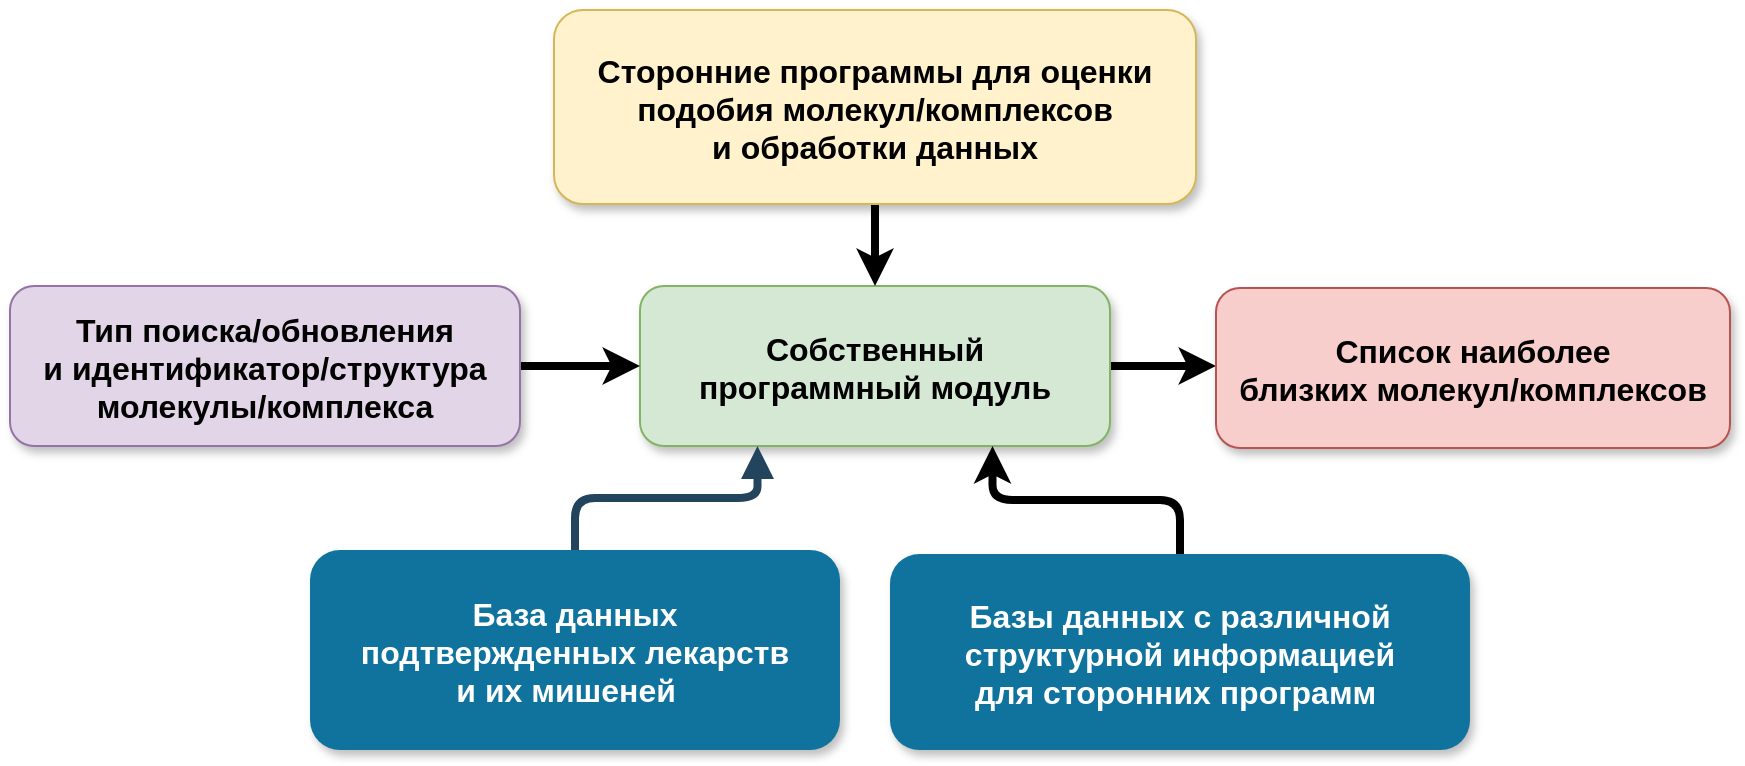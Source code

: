 <mxfile version="10.8.0" type="device"><diagram name="Page-1" id="97916047-d0de-89f5-080d-49f4d83e522f"><mxGraphModel dx="807" dy="2383.5" grid="1" gridSize="10" guides="1" tooltips="1" connect="1" arrows="1" fold="1" page="1" pageScale="1.5" pageWidth="827" pageHeight="1169" background="#ffffff" math="0" shadow="0"><root><mxCell id="0"/><mxCell id="1" parent="0"/><mxCell id="2" value="База данных &#10;подтвержденных лекарств&#10;и их мишеней  " style="rounded=1;fillColor=#10739E;strokeColor=none;shadow=1;gradientColor=none;fontStyle=1;fontColor=#FFFFFF;fontSize=16;" parent="1" vertex="1"><mxGeometry x="300" y="250" width="265" height="100" as="geometry"/></mxCell><mxCell id="Dx3jGwXq0CAL3oQUuQjb-63" value="" style="edgeStyle=elbowEdgeStyle;rounded=1;orthogonalLoop=1;jettySize=auto;elbow=vertical;html=1;strokeWidth=4;" parent="1" target="Dx3jGwXq0CAL3oQUuQjb-62" edge="1"><mxGeometry relative="1" as="geometry"><mxPoint x="643" y="158" as="sourcePoint"/></mxGeometry></mxCell><mxCell id="3" value="Собственный&#10;программный модуль" style="rounded=1;fillColor=#d5e8d4;strokeColor=#82b366;shadow=1;fontStyle=1;fontSize=16;" parent="1" vertex="1"><mxGeometry x="465" y="118" width="235" height="80" as="geometry"/></mxCell><mxCell id="Dx3jGwXq0CAL3oQUuQjb-61" value="" style="edgeStyle=elbowEdgeStyle;rounded=1;orthogonalLoop=1;jettySize=auto;elbow=vertical;html=1;strokeWidth=4;" parent="1" source="4" target="3" edge="1"><mxGeometry relative="1" as="geometry"/></mxCell><mxCell id="4" value="&#10;Тип поиска/обновления&#10;и идентификатор/структура&#10;молекулы/комплекса&#10;" style="rounded=1;fillColor=#e1d5e7;strokeColor=#9673a6;shadow=1;fontStyle=1;fontSize=16;" parent="1" vertex="1"><mxGeometry x="150" y="118" width="255" height="80" as="geometry"/></mxCell><mxCell id="29" value="" style="edgeStyle=elbowEdgeStyle;elbow=vertical;strokeWidth=4;endArrow=block;endFill=1;fontStyle=1;strokeColor=#23445D;entryX=0.25;entryY=1;entryDx=0;entryDy=0;exitX=0.5;exitY=0;exitDx=0;exitDy=0;" parent="1" source="2" target="3" edge="1"><mxGeometry x="-50" y="123.5" width="100" height="100" as="geometry"><mxPoint x="450" y="250" as="sourcePoint"/><mxPoint x="529" y="190" as="targetPoint"/><Array as="points"/></mxGeometry></mxCell><mxCell id="Dx3jGwXq0CAL3oQUuQjb-58" style="edgeStyle=elbowEdgeStyle;rounded=1;orthogonalLoop=1;jettySize=auto;html=1;strokeWidth=4;elbow=vertical;exitX=0.5;exitY=0;exitDx=0;exitDy=0;entryX=0.75;entryY=1;entryDx=0;entryDy=0;" parent="1" source="Dx3jGwXq0CAL3oQUuQjb-55" target="3" edge="1"><mxGeometry relative="1" as="geometry"><mxPoint x="640" y="240" as="sourcePoint"/><mxPoint x="640" y="188" as="targetPoint"/><Array as="points"/></mxGeometry></mxCell><mxCell id="Dx3jGwXq0CAL3oQUuQjb-55" value="&#10;Базы данных с различной&#10;структурной информацией&#10;для сторонних программ &#10;" style="rounded=1;fillColor=#10739E;strokeColor=none;shadow=1;gradientColor=none;fontStyle=1;fontColor=#FFFFFF;fontSize=16;" parent="1" vertex="1"><mxGeometry x="590" y="252" width="290" height="98" as="geometry"/></mxCell><mxCell id="Dx3jGwXq0CAL3oQUuQjb-62" value="&#10;Список наиболее&#10;близких молекул/комплексов&#10;" style="rounded=1;fillColor=#f8cecc;strokeColor=#b85450;shadow=1;fontStyle=1;fontSize=16;" parent="1" vertex="1"><mxGeometry x="753" y="119" width="257" height="80" as="geometry"/></mxCell><mxCell id="Dx3jGwXq0CAL3oQUuQjb-69" style="edgeStyle=elbowEdgeStyle;rounded=1;orthogonalLoop=1;jettySize=auto;elbow=vertical;html=1;exitX=0.5;exitY=1;exitDx=0;exitDy=0;entryX=0.5;entryY=0;entryDx=0;entryDy=0;strokeWidth=4;" parent="1" source="Dx3jGwXq0CAL3oQUuQjb-65" target="3" edge="1"><mxGeometry relative="1" as="geometry"/></mxCell><mxCell id="Dx3jGwXq0CAL3oQUuQjb-65" value="&#10;Сторонние программы для оценки &#10;подобия молекул/комплексов&#10;и обработки данных&#10;" style="rounded=1;fillColor=#fff2cc;strokeColor=#d6b656;shadow=1;fontStyle=1;fontSize=16;" parent="1" vertex="1"><mxGeometry x="422" y="-20" width="321" height="97" as="geometry"/></mxCell></root></mxGraphModel></diagram></mxfile>